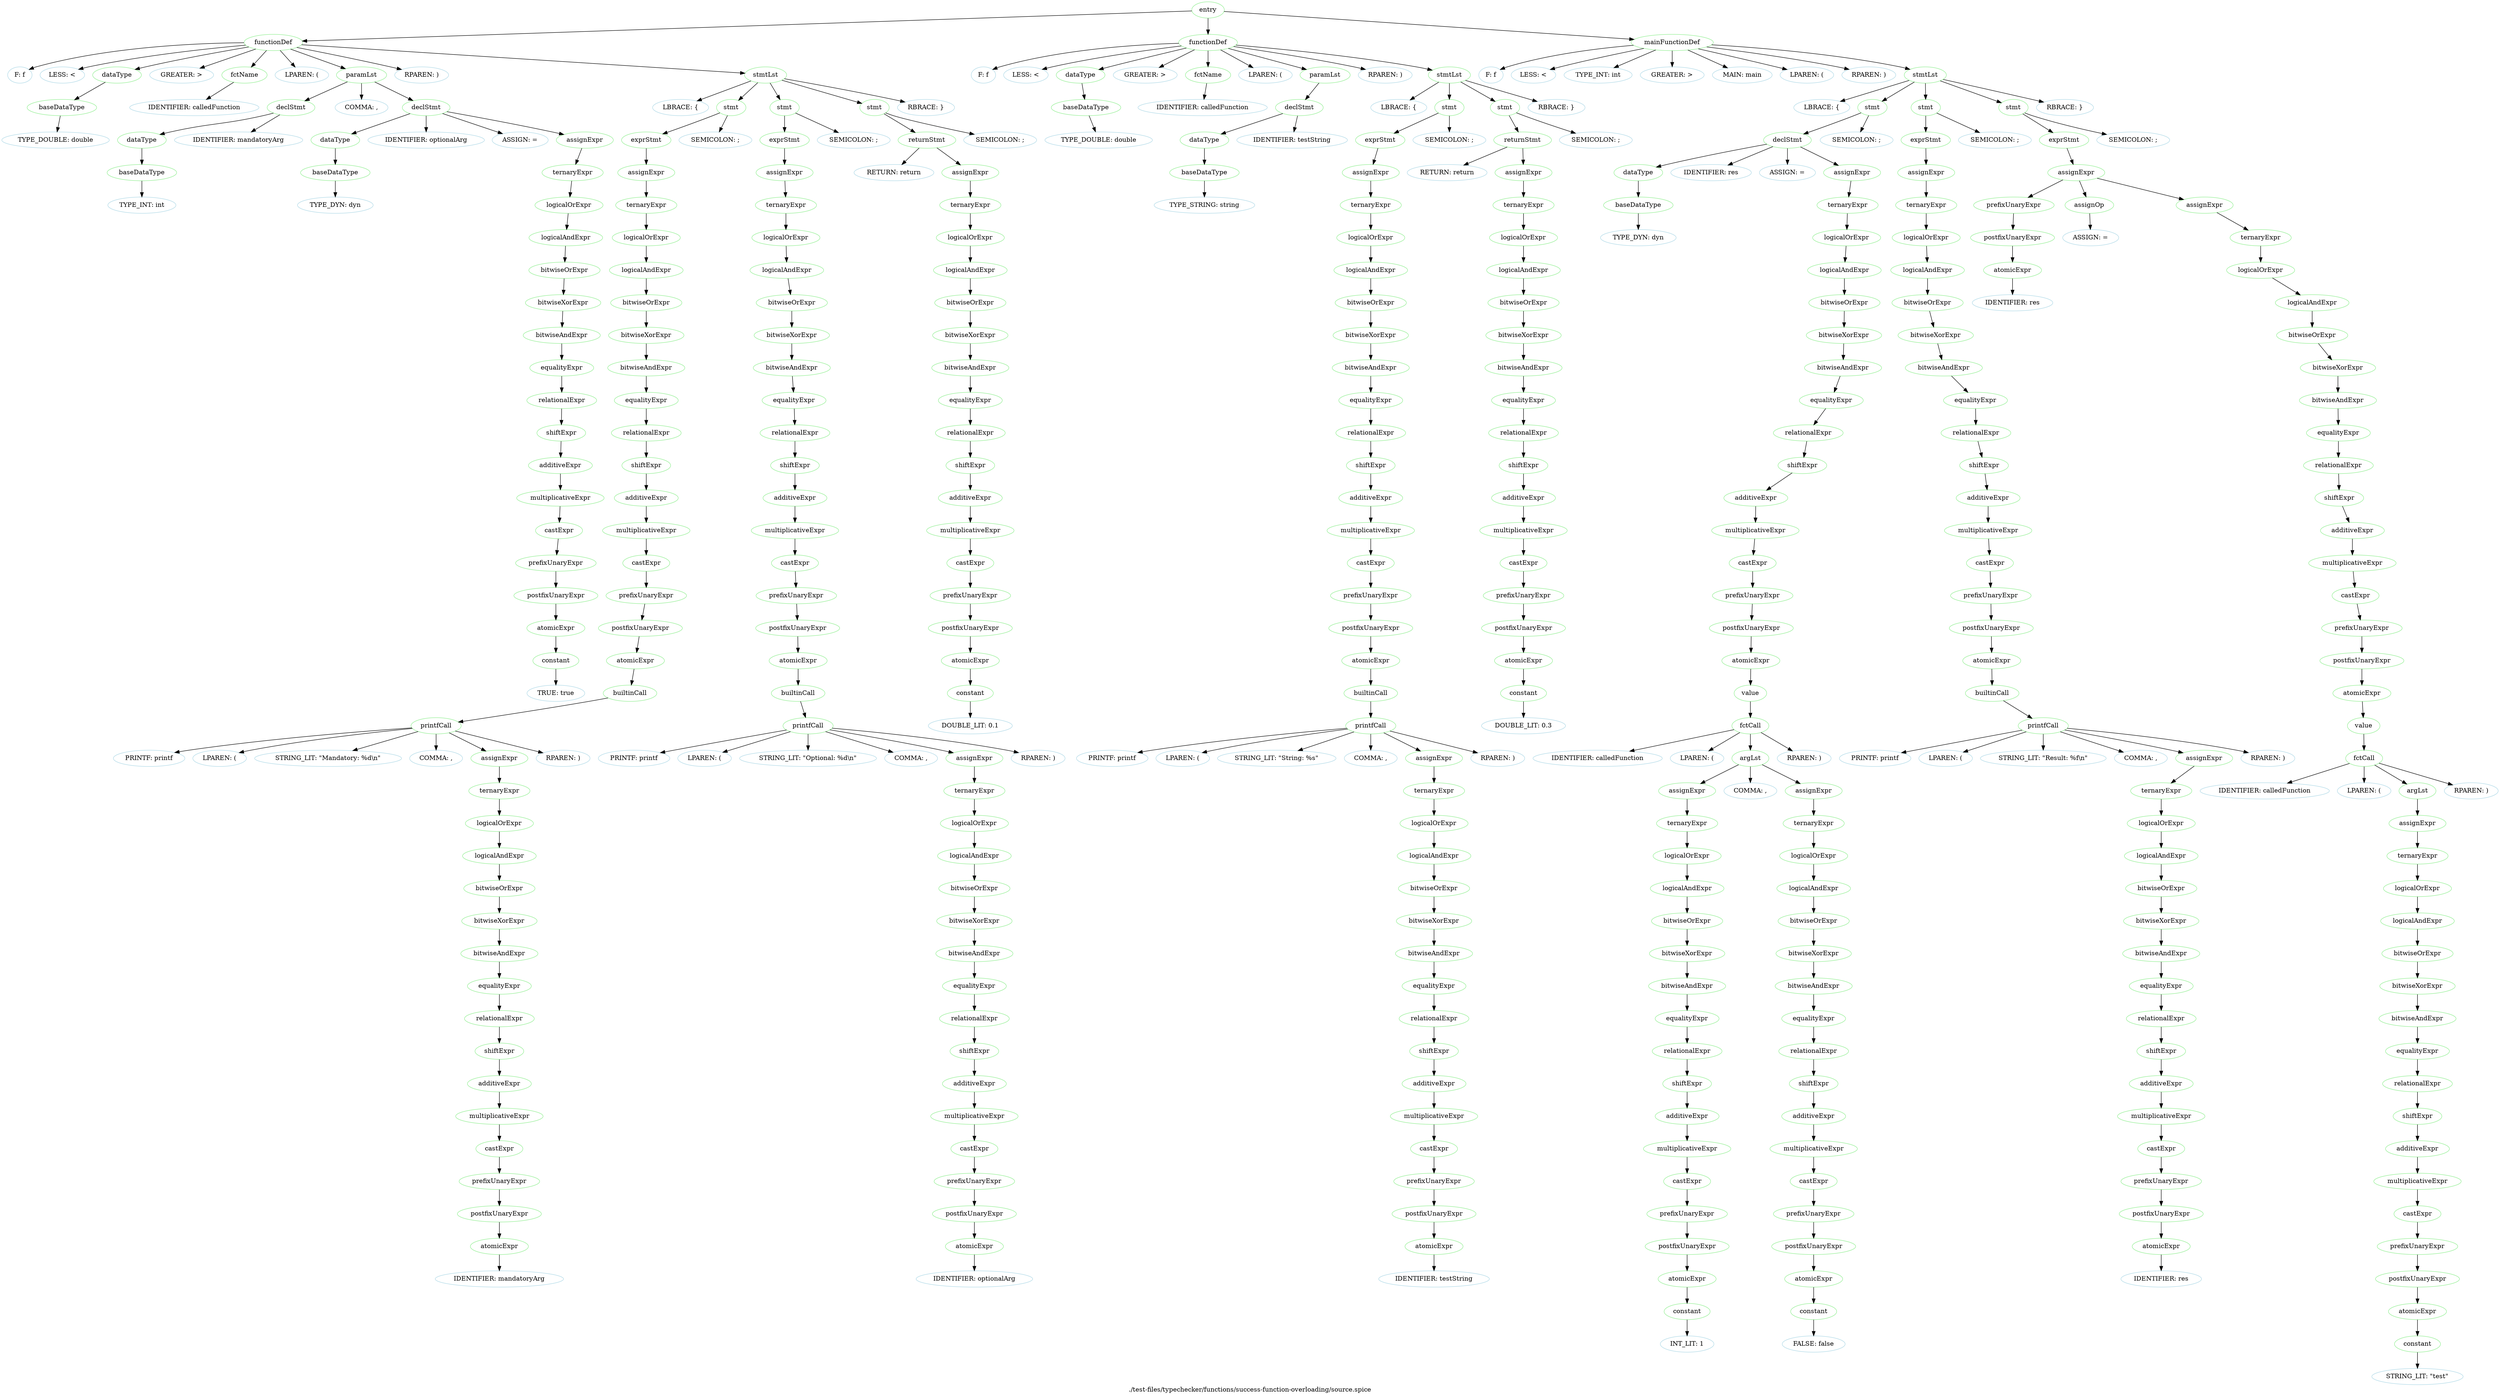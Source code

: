 digraph {
 rankdir="TB";
 label="./test-files/typechecker/functions/success-function-overloading/source.spice";
 L1C0_entry [color="lightgreen",label="entry"];
 L1C0_functionDef [color="lightgreen",label="functionDef"];
 L1C0_entry -> L1C0_functionDef;
 L1C0 [color="lightblue",label="F: f"];
 L1C0_functionDef -> L1C0
 L1C1 [color="lightblue",label="LESS: <"];
 L1C0_functionDef -> L1C1
 L1C2_dataType [color="lightgreen",label="dataType"];
 L1C0_functionDef -> L1C2_dataType;
 L1C2_baseDataType [color="lightgreen",label="baseDataType"];
 L1C2_dataType -> L1C2_baseDataType;
 L1C2 [color="lightblue",label="TYPE_DOUBLE: double"];
 L1C2_baseDataType -> L1C2
 L1C8 [color="lightblue",label="GREATER: >"];
 L1C0_functionDef -> L1C8
 L1C10_fctName [color="lightgreen",label="fctName"];
 L1C0_functionDef -> L1C10_fctName;
 L1C10 [color="lightblue",label="IDENTIFIER: calledFunction"];
 L1C10_fctName -> L1C10
 L1C24 [color="lightblue",label="LPAREN: ("];
 L1C0_functionDef -> L1C24
 L1C25_paramLst [color="lightgreen",label="paramLst"];
 L1C0_functionDef -> L1C25_paramLst;
 L1C25_declStmt [color="lightgreen",label="declStmt"];
 L1C25_paramLst -> L1C25_declStmt;
 L1C25_dataType [color="lightgreen",label="dataType"];
 L1C25_declStmt -> L1C25_dataType;
 L1C25_baseDataType [color="lightgreen",label="baseDataType"];
 L1C25_dataType -> L1C25_baseDataType;
 L1C25 [color="lightblue",label="TYPE_INT: int"];
 L1C25_baseDataType -> L1C25
 L1C29 [color="lightblue",label="IDENTIFIER: mandatoryArg"];
 L1C25_declStmt -> L1C29
 L1C41 [color="lightblue",label="COMMA: ,"];
 L1C25_paramLst -> L1C41
 L1C43_declStmt [color="lightgreen",label="declStmt"];
 L1C25_paramLst -> L1C43_declStmt;
 L1C43_dataType [color="lightgreen",label="dataType"];
 L1C43_declStmt -> L1C43_dataType;
 L1C43_baseDataType [color="lightgreen",label="baseDataType"];
 L1C43_dataType -> L1C43_baseDataType;
 L1C43 [color="lightblue",label="TYPE_DYN: dyn"];
 L1C43_baseDataType -> L1C43
 L1C47 [color="lightblue",label="IDENTIFIER: optionalArg"];
 L1C43_declStmt -> L1C47
 L1C59 [color="lightblue",label="ASSIGN: ="];
 L1C43_declStmt -> L1C59
 L1C61_assignExpr [color="lightgreen",label="assignExpr"];
 L1C43_declStmt -> L1C61_assignExpr;
 L1C61_ternaryExpr [color="lightgreen",label="ternaryExpr"];
 L1C61_assignExpr -> L1C61_ternaryExpr;
 L1C61_logicalOrExpr [color="lightgreen",label="logicalOrExpr"];
 L1C61_ternaryExpr -> L1C61_logicalOrExpr;
 L1C61_logicalAndExpr [color="lightgreen",label="logicalAndExpr"];
 L1C61_logicalOrExpr -> L1C61_logicalAndExpr;
 L1C61_bitwiseOrExpr [color="lightgreen",label="bitwiseOrExpr"];
 L1C61_logicalAndExpr -> L1C61_bitwiseOrExpr;
 L1C61_bitwiseXorExpr [color="lightgreen",label="bitwiseXorExpr"];
 L1C61_bitwiseOrExpr -> L1C61_bitwiseXorExpr;
 L1C61_bitwiseAndExpr [color="lightgreen",label="bitwiseAndExpr"];
 L1C61_bitwiseXorExpr -> L1C61_bitwiseAndExpr;
 L1C61_equalityExpr [color="lightgreen",label="equalityExpr"];
 L1C61_bitwiseAndExpr -> L1C61_equalityExpr;
 L1C61_relationalExpr [color="lightgreen",label="relationalExpr"];
 L1C61_equalityExpr -> L1C61_relationalExpr;
 L1C61_shiftExpr [color="lightgreen",label="shiftExpr"];
 L1C61_relationalExpr -> L1C61_shiftExpr;
 L1C61_additiveExpr [color="lightgreen",label="additiveExpr"];
 L1C61_shiftExpr -> L1C61_additiveExpr;
 L1C61_multiplicativeExpr [color="lightgreen",label="multiplicativeExpr"];
 L1C61_additiveExpr -> L1C61_multiplicativeExpr;
 L1C61_castExpr [color="lightgreen",label="castExpr"];
 L1C61_multiplicativeExpr -> L1C61_castExpr;
 L1C61_prefixUnaryExpr [color="lightgreen",label="prefixUnaryExpr"];
 L1C61_castExpr -> L1C61_prefixUnaryExpr;
 L1C61_postfixUnaryExpr [color="lightgreen",label="postfixUnaryExpr"];
 L1C61_prefixUnaryExpr -> L1C61_postfixUnaryExpr;
 L1C61_atomicExpr [color="lightgreen",label="atomicExpr"];
 L1C61_postfixUnaryExpr -> L1C61_atomicExpr;
 L1C61_constant [color="lightgreen",label="constant"];
 L1C61_atomicExpr -> L1C61_constant;
 L1C61 [color="lightblue",label="TRUE: true"];
 L1C61_constant -> L1C61
 L1C65 [color="lightblue",label="RPAREN: )"];
 L1C0_functionDef -> L1C65
 L1C67_stmtLst [color="lightgreen",label="stmtLst"];
 L1C0_functionDef -> L1C67_stmtLst;
 L1C67 [color="lightblue",label="LBRACE: {"];
 L1C67_stmtLst -> L1C67
 L2C4_stmt [color="lightgreen",label="stmt"];
 L1C67_stmtLst -> L2C4_stmt;
 L2C4_exprStmt [color="lightgreen",label="exprStmt"];
 L2C4_stmt -> L2C4_exprStmt;
 L2C4_assignExpr [color="lightgreen",label="assignExpr"];
 L2C4_exprStmt -> L2C4_assignExpr;
 L2C4_ternaryExpr [color="lightgreen",label="ternaryExpr"];
 L2C4_assignExpr -> L2C4_ternaryExpr;
 L2C4_logicalOrExpr [color="lightgreen",label="logicalOrExpr"];
 L2C4_ternaryExpr -> L2C4_logicalOrExpr;
 L2C4_logicalAndExpr [color="lightgreen",label="logicalAndExpr"];
 L2C4_logicalOrExpr -> L2C4_logicalAndExpr;
 L2C4_bitwiseOrExpr [color="lightgreen",label="bitwiseOrExpr"];
 L2C4_logicalAndExpr -> L2C4_bitwiseOrExpr;
 L2C4_bitwiseXorExpr [color="lightgreen",label="bitwiseXorExpr"];
 L2C4_bitwiseOrExpr -> L2C4_bitwiseXorExpr;
 L2C4_bitwiseAndExpr [color="lightgreen",label="bitwiseAndExpr"];
 L2C4_bitwiseXorExpr -> L2C4_bitwiseAndExpr;
 L2C4_equalityExpr [color="lightgreen",label="equalityExpr"];
 L2C4_bitwiseAndExpr -> L2C4_equalityExpr;
 L2C4_relationalExpr [color="lightgreen",label="relationalExpr"];
 L2C4_equalityExpr -> L2C4_relationalExpr;
 L2C4_shiftExpr [color="lightgreen",label="shiftExpr"];
 L2C4_relationalExpr -> L2C4_shiftExpr;
 L2C4_additiveExpr [color="lightgreen",label="additiveExpr"];
 L2C4_shiftExpr -> L2C4_additiveExpr;
 L2C4_multiplicativeExpr [color="lightgreen",label="multiplicativeExpr"];
 L2C4_additiveExpr -> L2C4_multiplicativeExpr;
 L2C4_castExpr [color="lightgreen",label="castExpr"];
 L2C4_multiplicativeExpr -> L2C4_castExpr;
 L2C4_prefixUnaryExpr [color="lightgreen",label="prefixUnaryExpr"];
 L2C4_castExpr -> L2C4_prefixUnaryExpr;
 L2C4_postfixUnaryExpr [color="lightgreen",label="postfixUnaryExpr"];
 L2C4_prefixUnaryExpr -> L2C4_postfixUnaryExpr;
 L2C4_atomicExpr [color="lightgreen",label="atomicExpr"];
 L2C4_postfixUnaryExpr -> L2C4_atomicExpr;
 L2C4_builtinCall [color="lightgreen",label="builtinCall"];
 L2C4_atomicExpr -> L2C4_builtinCall;
 L2C4_printfCall [color="lightgreen",label="printfCall"];
 L2C4_builtinCall -> L2C4_printfCall;
 L2C4 [color="lightblue",label="PRINTF: printf"];
 L2C4_printfCall -> L2C4
 L2C10 [color="lightblue",label="LPAREN: ("];
 L2C4_printfCall -> L2C10
 L2C11 [color="lightblue",label="STRING_LIT: \"Mandatory: %d\\n\""];
 L2C4_printfCall -> L2C11
 L2C28 [color="lightblue",label="COMMA: ,"];
 L2C4_printfCall -> L2C28
 L2C30_assignExpr [color="lightgreen",label="assignExpr"];
 L2C4_printfCall -> L2C30_assignExpr;
 L2C30_ternaryExpr [color="lightgreen",label="ternaryExpr"];
 L2C30_assignExpr -> L2C30_ternaryExpr;
 L2C30_logicalOrExpr [color="lightgreen",label="logicalOrExpr"];
 L2C30_ternaryExpr -> L2C30_logicalOrExpr;
 L2C30_logicalAndExpr [color="lightgreen",label="logicalAndExpr"];
 L2C30_logicalOrExpr -> L2C30_logicalAndExpr;
 L2C30_bitwiseOrExpr [color="lightgreen",label="bitwiseOrExpr"];
 L2C30_logicalAndExpr -> L2C30_bitwiseOrExpr;
 L2C30_bitwiseXorExpr [color="lightgreen",label="bitwiseXorExpr"];
 L2C30_bitwiseOrExpr -> L2C30_bitwiseXorExpr;
 L2C30_bitwiseAndExpr [color="lightgreen",label="bitwiseAndExpr"];
 L2C30_bitwiseXorExpr -> L2C30_bitwiseAndExpr;
 L2C30_equalityExpr [color="lightgreen",label="equalityExpr"];
 L2C30_bitwiseAndExpr -> L2C30_equalityExpr;
 L2C30_relationalExpr [color="lightgreen",label="relationalExpr"];
 L2C30_equalityExpr -> L2C30_relationalExpr;
 L2C30_shiftExpr [color="lightgreen",label="shiftExpr"];
 L2C30_relationalExpr -> L2C30_shiftExpr;
 L2C30_additiveExpr [color="lightgreen",label="additiveExpr"];
 L2C30_shiftExpr -> L2C30_additiveExpr;
 L2C30_multiplicativeExpr [color="lightgreen",label="multiplicativeExpr"];
 L2C30_additiveExpr -> L2C30_multiplicativeExpr;
 L2C30_castExpr [color="lightgreen",label="castExpr"];
 L2C30_multiplicativeExpr -> L2C30_castExpr;
 L2C30_prefixUnaryExpr [color="lightgreen",label="prefixUnaryExpr"];
 L2C30_castExpr -> L2C30_prefixUnaryExpr;
 L2C30_postfixUnaryExpr [color="lightgreen",label="postfixUnaryExpr"];
 L2C30_prefixUnaryExpr -> L2C30_postfixUnaryExpr;
 L2C30_atomicExpr [color="lightgreen",label="atomicExpr"];
 L2C30_postfixUnaryExpr -> L2C30_atomicExpr;
 L2C30 [color="lightblue",label="IDENTIFIER: mandatoryArg"];
 L2C30_atomicExpr -> L2C30
 L2C42 [color="lightblue",label="RPAREN: )"];
 L2C4_printfCall -> L2C42
 L2C43 [color="lightblue",label="SEMICOLON: ;"];
 L2C4_stmt -> L2C43
 L3C4_stmt [color="lightgreen",label="stmt"];
 L1C67_stmtLst -> L3C4_stmt;
 L3C4_exprStmt [color="lightgreen",label="exprStmt"];
 L3C4_stmt -> L3C4_exprStmt;
 L3C4_assignExpr [color="lightgreen",label="assignExpr"];
 L3C4_exprStmt -> L3C4_assignExpr;
 L3C4_ternaryExpr [color="lightgreen",label="ternaryExpr"];
 L3C4_assignExpr -> L3C4_ternaryExpr;
 L3C4_logicalOrExpr [color="lightgreen",label="logicalOrExpr"];
 L3C4_ternaryExpr -> L3C4_logicalOrExpr;
 L3C4_logicalAndExpr [color="lightgreen",label="logicalAndExpr"];
 L3C4_logicalOrExpr -> L3C4_logicalAndExpr;
 L3C4_bitwiseOrExpr [color="lightgreen",label="bitwiseOrExpr"];
 L3C4_logicalAndExpr -> L3C4_bitwiseOrExpr;
 L3C4_bitwiseXorExpr [color="lightgreen",label="bitwiseXorExpr"];
 L3C4_bitwiseOrExpr -> L3C4_bitwiseXorExpr;
 L3C4_bitwiseAndExpr [color="lightgreen",label="bitwiseAndExpr"];
 L3C4_bitwiseXorExpr -> L3C4_bitwiseAndExpr;
 L3C4_equalityExpr [color="lightgreen",label="equalityExpr"];
 L3C4_bitwiseAndExpr -> L3C4_equalityExpr;
 L3C4_relationalExpr [color="lightgreen",label="relationalExpr"];
 L3C4_equalityExpr -> L3C4_relationalExpr;
 L3C4_shiftExpr [color="lightgreen",label="shiftExpr"];
 L3C4_relationalExpr -> L3C4_shiftExpr;
 L3C4_additiveExpr [color="lightgreen",label="additiveExpr"];
 L3C4_shiftExpr -> L3C4_additiveExpr;
 L3C4_multiplicativeExpr [color="lightgreen",label="multiplicativeExpr"];
 L3C4_additiveExpr -> L3C4_multiplicativeExpr;
 L3C4_castExpr [color="lightgreen",label="castExpr"];
 L3C4_multiplicativeExpr -> L3C4_castExpr;
 L3C4_prefixUnaryExpr [color="lightgreen",label="prefixUnaryExpr"];
 L3C4_castExpr -> L3C4_prefixUnaryExpr;
 L3C4_postfixUnaryExpr [color="lightgreen",label="postfixUnaryExpr"];
 L3C4_prefixUnaryExpr -> L3C4_postfixUnaryExpr;
 L3C4_atomicExpr [color="lightgreen",label="atomicExpr"];
 L3C4_postfixUnaryExpr -> L3C4_atomicExpr;
 L3C4_builtinCall [color="lightgreen",label="builtinCall"];
 L3C4_atomicExpr -> L3C4_builtinCall;
 L3C4_printfCall [color="lightgreen",label="printfCall"];
 L3C4_builtinCall -> L3C4_printfCall;
 L3C4 [color="lightblue",label="PRINTF: printf"];
 L3C4_printfCall -> L3C4
 L3C10 [color="lightblue",label="LPAREN: ("];
 L3C4_printfCall -> L3C10
 L3C11 [color="lightblue",label="STRING_LIT: \"Optional: %d\\n\""];
 L3C4_printfCall -> L3C11
 L3C27 [color="lightblue",label="COMMA: ,"];
 L3C4_printfCall -> L3C27
 L3C29_assignExpr [color="lightgreen",label="assignExpr"];
 L3C4_printfCall -> L3C29_assignExpr;
 L3C29_ternaryExpr [color="lightgreen",label="ternaryExpr"];
 L3C29_assignExpr -> L3C29_ternaryExpr;
 L3C29_logicalOrExpr [color="lightgreen",label="logicalOrExpr"];
 L3C29_ternaryExpr -> L3C29_logicalOrExpr;
 L3C29_logicalAndExpr [color="lightgreen",label="logicalAndExpr"];
 L3C29_logicalOrExpr -> L3C29_logicalAndExpr;
 L3C29_bitwiseOrExpr [color="lightgreen",label="bitwiseOrExpr"];
 L3C29_logicalAndExpr -> L3C29_bitwiseOrExpr;
 L3C29_bitwiseXorExpr [color="lightgreen",label="bitwiseXorExpr"];
 L3C29_bitwiseOrExpr -> L3C29_bitwiseXorExpr;
 L3C29_bitwiseAndExpr [color="lightgreen",label="bitwiseAndExpr"];
 L3C29_bitwiseXorExpr -> L3C29_bitwiseAndExpr;
 L3C29_equalityExpr [color="lightgreen",label="equalityExpr"];
 L3C29_bitwiseAndExpr -> L3C29_equalityExpr;
 L3C29_relationalExpr [color="lightgreen",label="relationalExpr"];
 L3C29_equalityExpr -> L3C29_relationalExpr;
 L3C29_shiftExpr [color="lightgreen",label="shiftExpr"];
 L3C29_relationalExpr -> L3C29_shiftExpr;
 L3C29_additiveExpr [color="lightgreen",label="additiveExpr"];
 L3C29_shiftExpr -> L3C29_additiveExpr;
 L3C29_multiplicativeExpr [color="lightgreen",label="multiplicativeExpr"];
 L3C29_additiveExpr -> L3C29_multiplicativeExpr;
 L3C29_castExpr [color="lightgreen",label="castExpr"];
 L3C29_multiplicativeExpr -> L3C29_castExpr;
 L3C29_prefixUnaryExpr [color="lightgreen",label="prefixUnaryExpr"];
 L3C29_castExpr -> L3C29_prefixUnaryExpr;
 L3C29_postfixUnaryExpr [color="lightgreen",label="postfixUnaryExpr"];
 L3C29_prefixUnaryExpr -> L3C29_postfixUnaryExpr;
 L3C29_atomicExpr [color="lightgreen",label="atomicExpr"];
 L3C29_postfixUnaryExpr -> L3C29_atomicExpr;
 L3C29 [color="lightblue",label="IDENTIFIER: optionalArg"];
 L3C29_atomicExpr -> L3C29
 L3C40 [color="lightblue",label="RPAREN: )"];
 L3C4_printfCall -> L3C40
 L3C41 [color="lightblue",label="SEMICOLON: ;"];
 L3C4_stmt -> L3C41
 L4C4_stmt [color="lightgreen",label="stmt"];
 L1C67_stmtLst -> L4C4_stmt;
 L4C4_returnStmt [color="lightgreen",label="returnStmt"];
 L4C4_stmt -> L4C4_returnStmt;
 L4C4 [color="lightblue",label="RETURN: return"];
 L4C4_returnStmt -> L4C4
 L4C11_assignExpr [color="lightgreen",label="assignExpr"];
 L4C4_returnStmt -> L4C11_assignExpr;
 L4C11_ternaryExpr [color="lightgreen",label="ternaryExpr"];
 L4C11_assignExpr -> L4C11_ternaryExpr;
 L4C11_logicalOrExpr [color="lightgreen",label="logicalOrExpr"];
 L4C11_ternaryExpr -> L4C11_logicalOrExpr;
 L4C11_logicalAndExpr [color="lightgreen",label="logicalAndExpr"];
 L4C11_logicalOrExpr -> L4C11_logicalAndExpr;
 L4C11_bitwiseOrExpr [color="lightgreen",label="bitwiseOrExpr"];
 L4C11_logicalAndExpr -> L4C11_bitwiseOrExpr;
 L4C11_bitwiseXorExpr [color="lightgreen",label="bitwiseXorExpr"];
 L4C11_bitwiseOrExpr -> L4C11_bitwiseXorExpr;
 L4C11_bitwiseAndExpr [color="lightgreen",label="bitwiseAndExpr"];
 L4C11_bitwiseXorExpr -> L4C11_bitwiseAndExpr;
 L4C11_equalityExpr [color="lightgreen",label="equalityExpr"];
 L4C11_bitwiseAndExpr -> L4C11_equalityExpr;
 L4C11_relationalExpr [color="lightgreen",label="relationalExpr"];
 L4C11_equalityExpr -> L4C11_relationalExpr;
 L4C11_shiftExpr [color="lightgreen",label="shiftExpr"];
 L4C11_relationalExpr -> L4C11_shiftExpr;
 L4C11_additiveExpr [color="lightgreen",label="additiveExpr"];
 L4C11_shiftExpr -> L4C11_additiveExpr;
 L4C11_multiplicativeExpr [color="lightgreen",label="multiplicativeExpr"];
 L4C11_additiveExpr -> L4C11_multiplicativeExpr;
 L4C11_castExpr [color="lightgreen",label="castExpr"];
 L4C11_multiplicativeExpr -> L4C11_castExpr;
 L4C11_prefixUnaryExpr [color="lightgreen",label="prefixUnaryExpr"];
 L4C11_castExpr -> L4C11_prefixUnaryExpr;
 L4C11_postfixUnaryExpr [color="lightgreen",label="postfixUnaryExpr"];
 L4C11_prefixUnaryExpr -> L4C11_postfixUnaryExpr;
 L4C11_atomicExpr [color="lightgreen",label="atomicExpr"];
 L4C11_postfixUnaryExpr -> L4C11_atomicExpr;
 L4C11_constant [color="lightgreen",label="constant"];
 L4C11_atomicExpr -> L4C11_constant;
 L4C11 [color="lightblue",label="DOUBLE_LIT: 0.1"];
 L4C11_constant -> L4C11
 L4C14 [color="lightblue",label="SEMICOLON: ;"];
 L4C4_stmt -> L4C14
 L5C0 [color="lightblue",label="RBRACE: }"];
 L1C67_stmtLst -> L5C0
 L7C0_functionDef [color="lightgreen",label="functionDef"];
 L1C0_entry -> L7C0_functionDef;
 L7C0 [color="lightblue",label="F: f"];
 L7C0_functionDef -> L7C0
 L7C1 [color="lightblue",label="LESS: <"];
 L7C0_functionDef -> L7C1
 L7C2_dataType [color="lightgreen",label="dataType"];
 L7C0_functionDef -> L7C2_dataType;
 L7C2_baseDataType [color="lightgreen",label="baseDataType"];
 L7C2_dataType -> L7C2_baseDataType;
 L7C2 [color="lightblue",label="TYPE_DOUBLE: double"];
 L7C2_baseDataType -> L7C2
 L7C8 [color="lightblue",label="GREATER: >"];
 L7C0_functionDef -> L7C8
 L7C10_fctName [color="lightgreen",label="fctName"];
 L7C0_functionDef -> L7C10_fctName;
 L7C10 [color="lightblue",label="IDENTIFIER: calledFunction"];
 L7C10_fctName -> L7C10
 L7C24 [color="lightblue",label="LPAREN: ("];
 L7C0_functionDef -> L7C24
 L7C25_paramLst [color="lightgreen",label="paramLst"];
 L7C0_functionDef -> L7C25_paramLst;
 L7C25_declStmt [color="lightgreen",label="declStmt"];
 L7C25_paramLst -> L7C25_declStmt;
 L7C25_dataType [color="lightgreen",label="dataType"];
 L7C25_declStmt -> L7C25_dataType;
 L7C25_baseDataType [color="lightgreen",label="baseDataType"];
 L7C25_dataType -> L7C25_baseDataType;
 L7C25 [color="lightblue",label="TYPE_STRING: string"];
 L7C25_baseDataType -> L7C25
 L7C32 [color="lightblue",label="IDENTIFIER: testString"];
 L7C25_declStmt -> L7C32
 L7C42 [color="lightblue",label="RPAREN: )"];
 L7C0_functionDef -> L7C42
 L7C44_stmtLst [color="lightgreen",label="stmtLst"];
 L7C0_functionDef -> L7C44_stmtLst;
 L7C44 [color="lightblue",label="LBRACE: {"];
 L7C44_stmtLst -> L7C44
 L8C4_stmt [color="lightgreen",label="stmt"];
 L7C44_stmtLst -> L8C4_stmt;
 L8C4_exprStmt [color="lightgreen",label="exprStmt"];
 L8C4_stmt -> L8C4_exprStmt;
 L8C4_assignExpr [color="lightgreen",label="assignExpr"];
 L8C4_exprStmt -> L8C4_assignExpr;
 L8C4_ternaryExpr [color="lightgreen",label="ternaryExpr"];
 L8C4_assignExpr -> L8C4_ternaryExpr;
 L8C4_logicalOrExpr [color="lightgreen",label="logicalOrExpr"];
 L8C4_ternaryExpr -> L8C4_logicalOrExpr;
 L8C4_logicalAndExpr [color="lightgreen",label="logicalAndExpr"];
 L8C4_logicalOrExpr -> L8C4_logicalAndExpr;
 L8C4_bitwiseOrExpr [color="lightgreen",label="bitwiseOrExpr"];
 L8C4_logicalAndExpr -> L8C4_bitwiseOrExpr;
 L8C4_bitwiseXorExpr [color="lightgreen",label="bitwiseXorExpr"];
 L8C4_bitwiseOrExpr -> L8C4_bitwiseXorExpr;
 L8C4_bitwiseAndExpr [color="lightgreen",label="bitwiseAndExpr"];
 L8C4_bitwiseXorExpr -> L8C4_bitwiseAndExpr;
 L8C4_equalityExpr [color="lightgreen",label="equalityExpr"];
 L8C4_bitwiseAndExpr -> L8C4_equalityExpr;
 L8C4_relationalExpr [color="lightgreen",label="relationalExpr"];
 L8C4_equalityExpr -> L8C4_relationalExpr;
 L8C4_shiftExpr [color="lightgreen",label="shiftExpr"];
 L8C4_relationalExpr -> L8C4_shiftExpr;
 L8C4_additiveExpr [color="lightgreen",label="additiveExpr"];
 L8C4_shiftExpr -> L8C4_additiveExpr;
 L8C4_multiplicativeExpr [color="lightgreen",label="multiplicativeExpr"];
 L8C4_additiveExpr -> L8C4_multiplicativeExpr;
 L8C4_castExpr [color="lightgreen",label="castExpr"];
 L8C4_multiplicativeExpr -> L8C4_castExpr;
 L8C4_prefixUnaryExpr [color="lightgreen",label="prefixUnaryExpr"];
 L8C4_castExpr -> L8C4_prefixUnaryExpr;
 L8C4_postfixUnaryExpr [color="lightgreen",label="postfixUnaryExpr"];
 L8C4_prefixUnaryExpr -> L8C4_postfixUnaryExpr;
 L8C4_atomicExpr [color="lightgreen",label="atomicExpr"];
 L8C4_postfixUnaryExpr -> L8C4_atomicExpr;
 L8C4_builtinCall [color="lightgreen",label="builtinCall"];
 L8C4_atomicExpr -> L8C4_builtinCall;
 L8C4_printfCall [color="lightgreen",label="printfCall"];
 L8C4_builtinCall -> L8C4_printfCall;
 L8C4 [color="lightblue",label="PRINTF: printf"];
 L8C4_printfCall -> L8C4
 L8C10 [color="lightblue",label="LPAREN: ("];
 L8C4_printfCall -> L8C10
 L8C11 [color="lightblue",label="STRING_LIT: \"String: %s\""];
 L8C4_printfCall -> L8C11
 L8C23 [color="lightblue",label="COMMA: ,"];
 L8C4_printfCall -> L8C23
 L8C25_assignExpr [color="lightgreen",label="assignExpr"];
 L8C4_printfCall -> L8C25_assignExpr;
 L8C25_ternaryExpr [color="lightgreen",label="ternaryExpr"];
 L8C25_assignExpr -> L8C25_ternaryExpr;
 L8C25_logicalOrExpr [color="lightgreen",label="logicalOrExpr"];
 L8C25_ternaryExpr -> L8C25_logicalOrExpr;
 L8C25_logicalAndExpr [color="lightgreen",label="logicalAndExpr"];
 L8C25_logicalOrExpr -> L8C25_logicalAndExpr;
 L8C25_bitwiseOrExpr [color="lightgreen",label="bitwiseOrExpr"];
 L8C25_logicalAndExpr -> L8C25_bitwiseOrExpr;
 L8C25_bitwiseXorExpr [color="lightgreen",label="bitwiseXorExpr"];
 L8C25_bitwiseOrExpr -> L8C25_bitwiseXorExpr;
 L8C25_bitwiseAndExpr [color="lightgreen",label="bitwiseAndExpr"];
 L8C25_bitwiseXorExpr -> L8C25_bitwiseAndExpr;
 L8C25_equalityExpr [color="lightgreen",label="equalityExpr"];
 L8C25_bitwiseAndExpr -> L8C25_equalityExpr;
 L8C25_relationalExpr [color="lightgreen",label="relationalExpr"];
 L8C25_equalityExpr -> L8C25_relationalExpr;
 L8C25_shiftExpr [color="lightgreen",label="shiftExpr"];
 L8C25_relationalExpr -> L8C25_shiftExpr;
 L8C25_additiveExpr [color="lightgreen",label="additiveExpr"];
 L8C25_shiftExpr -> L8C25_additiveExpr;
 L8C25_multiplicativeExpr [color="lightgreen",label="multiplicativeExpr"];
 L8C25_additiveExpr -> L8C25_multiplicativeExpr;
 L8C25_castExpr [color="lightgreen",label="castExpr"];
 L8C25_multiplicativeExpr -> L8C25_castExpr;
 L8C25_prefixUnaryExpr [color="lightgreen",label="prefixUnaryExpr"];
 L8C25_castExpr -> L8C25_prefixUnaryExpr;
 L8C25_postfixUnaryExpr [color="lightgreen",label="postfixUnaryExpr"];
 L8C25_prefixUnaryExpr -> L8C25_postfixUnaryExpr;
 L8C25_atomicExpr [color="lightgreen",label="atomicExpr"];
 L8C25_postfixUnaryExpr -> L8C25_atomicExpr;
 L8C25 [color="lightblue",label="IDENTIFIER: testString"];
 L8C25_atomicExpr -> L8C25
 L8C35 [color="lightblue",label="RPAREN: )"];
 L8C4_printfCall -> L8C35
 L8C36 [color="lightblue",label="SEMICOLON: ;"];
 L8C4_stmt -> L8C36
 L9C4_stmt [color="lightgreen",label="stmt"];
 L7C44_stmtLst -> L9C4_stmt;
 L9C4_returnStmt [color="lightgreen",label="returnStmt"];
 L9C4_stmt -> L9C4_returnStmt;
 L9C4 [color="lightblue",label="RETURN: return"];
 L9C4_returnStmt -> L9C4
 L9C11_assignExpr [color="lightgreen",label="assignExpr"];
 L9C4_returnStmt -> L9C11_assignExpr;
 L9C11_ternaryExpr [color="lightgreen",label="ternaryExpr"];
 L9C11_assignExpr -> L9C11_ternaryExpr;
 L9C11_logicalOrExpr [color="lightgreen",label="logicalOrExpr"];
 L9C11_ternaryExpr -> L9C11_logicalOrExpr;
 L9C11_logicalAndExpr [color="lightgreen",label="logicalAndExpr"];
 L9C11_logicalOrExpr -> L9C11_logicalAndExpr;
 L9C11_bitwiseOrExpr [color="lightgreen",label="bitwiseOrExpr"];
 L9C11_logicalAndExpr -> L9C11_bitwiseOrExpr;
 L9C11_bitwiseXorExpr [color="lightgreen",label="bitwiseXorExpr"];
 L9C11_bitwiseOrExpr -> L9C11_bitwiseXorExpr;
 L9C11_bitwiseAndExpr [color="lightgreen",label="bitwiseAndExpr"];
 L9C11_bitwiseXorExpr -> L9C11_bitwiseAndExpr;
 L9C11_equalityExpr [color="lightgreen",label="equalityExpr"];
 L9C11_bitwiseAndExpr -> L9C11_equalityExpr;
 L9C11_relationalExpr [color="lightgreen",label="relationalExpr"];
 L9C11_equalityExpr -> L9C11_relationalExpr;
 L9C11_shiftExpr [color="lightgreen",label="shiftExpr"];
 L9C11_relationalExpr -> L9C11_shiftExpr;
 L9C11_additiveExpr [color="lightgreen",label="additiveExpr"];
 L9C11_shiftExpr -> L9C11_additiveExpr;
 L9C11_multiplicativeExpr [color="lightgreen",label="multiplicativeExpr"];
 L9C11_additiveExpr -> L9C11_multiplicativeExpr;
 L9C11_castExpr [color="lightgreen",label="castExpr"];
 L9C11_multiplicativeExpr -> L9C11_castExpr;
 L9C11_prefixUnaryExpr [color="lightgreen",label="prefixUnaryExpr"];
 L9C11_castExpr -> L9C11_prefixUnaryExpr;
 L9C11_postfixUnaryExpr [color="lightgreen",label="postfixUnaryExpr"];
 L9C11_prefixUnaryExpr -> L9C11_postfixUnaryExpr;
 L9C11_atomicExpr [color="lightgreen",label="atomicExpr"];
 L9C11_postfixUnaryExpr -> L9C11_atomicExpr;
 L9C11_constant [color="lightgreen",label="constant"];
 L9C11_atomicExpr -> L9C11_constant;
 L9C11 [color="lightblue",label="DOUBLE_LIT: 0.3"];
 L9C11_constant -> L9C11
 L9C14 [color="lightblue",label="SEMICOLON: ;"];
 L9C4_stmt -> L9C14
 L10C0 [color="lightblue",label="RBRACE: }"];
 L7C44_stmtLst -> L10C0
 L12C0_mainFunctionDef [color="lightgreen",label="mainFunctionDef"];
 L1C0_entry -> L12C0_mainFunctionDef;
 L12C0 [color="lightblue",label="F: f"];
 L12C0_mainFunctionDef -> L12C0
 L12C1 [color="lightblue",label="LESS: <"];
 L12C0_mainFunctionDef -> L12C1
 L12C2 [color="lightblue",label="TYPE_INT: int"];
 L12C0_mainFunctionDef -> L12C2
 L12C5 [color="lightblue",label="GREATER: >"];
 L12C0_mainFunctionDef -> L12C5
 L12C7 [color="lightblue",label="MAIN: main"];
 L12C0_mainFunctionDef -> L12C7
 L12C11 [color="lightblue",label="LPAREN: ("];
 L12C0_mainFunctionDef -> L12C11
 L12C12 [color="lightblue",label="RPAREN: )"];
 L12C0_mainFunctionDef -> L12C12
 L12C14_stmtLst [color="lightgreen",label="stmtLst"];
 L12C0_mainFunctionDef -> L12C14_stmtLst;
 L12C14 [color="lightblue",label="LBRACE: {"];
 L12C14_stmtLst -> L12C14
 L13C4_stmt [color="lightgreen",label="stmt"];
 L12C14_stmtLst -> L13C4_stmt;
 L13C4_declStmt [color="lightgreen",label="declStmt"];
 L13C4_stmt -> L13C4_declStmt;
 L13C4_dataType [color="lightgreen",label="dataType"];
 L13C4_declStmt -> L13C4_dataType;
 L13C4_baseDataType [color="lightgreen",label="baseDataType"];
 L13C4_dataType -> L13C4_baseDataType;
 L13C4 [color="lightblue",label="TYPE_DYN: dyn"];
 L13C4_baseDataType -> L13C4
 L13C8 [color="lightblue",label="IDENTIFIER: res"];
 L13C4_declStmt -> L13C8
 L13C12 [color="lightblue",label="ASSIGN: ="];
 L13C4_declStmt -> L13C12
 L13C14_assignExpr [color="lightgreen",label="assignExpr"];
 L13C4_declStmt -> L13C14_assignExpr;
 L13C14_ternaryExpr [color="lightgreen",label="ternaryExpr"];
 L13C14_assignExpr -> L13C14_ternaryExpr;
 L13C14_logicalOrExpr [color="lightgreen",label="logicalOrExpr"];
 L13C14_ternaryExpr -> L13C14_logicalOrExpr;
 L13C14_logicalAndExpr [color="lightgreen",label="logicalAndExpr"];
 L13C14_logicalOrExpr -> L13C14_logicalAndExpr;
 L13C14_bitwiseOrExpr [color="lightgreen",label="bitwiseOrExpr"];
 L13C14_logicalAndExpr -> L13C14_bitwiseOrExpr;
 L13C14_bitwiseXorExpr [color="lightgreen",label="bitwiseXorExpr"];
 L13C14_bitwiseOrExpr -> L13C14_bitwiseXorExpr;
 L13C14_bitwiseAndExpr [color="lightgreen",label="bitwiseAndExpr"];
 L13C14_bitwiseXorExpr -> L13C14_bitwiseAndExpr;
 L13C14_equalityExpr [color="lightgreen",label="equalityExpr"];
 L13C14_bitwiseAndExpr -> L13C14_equalityExpr;
 L13C14_relationalExpr [color="lightgreen",label="relationalExpr"];
 L13C14_equalityExpr -> L13C14_relationalExpr;
 L13C14_shiftExpr [color="lightgreen",label="shiftExpr"];
 L13C14_relationalExpr -> L13C14_shiftExpr;
 L13C14_additiveExpr [color="lightgreen",label="additiveExpr"];
 L13C14_shiftExpr -> L13C14_additiveExpr;
 L13C14_multiplicativeExpr [color="lightgreen",label="multiplicativeExpr"];
 L13C14_additiveExpr -> L13C14_multiplicativeExpr;
 L13C14_castExpr [color="lightgreen",label="castExpr"];
 L13C14_multiplicativeExpr -> L13C14_castExpr;
 L13C14_prefixUnaryExpr [color="lightgreen",label="prefixUnaryExpr"];
 L13C14_castExpr -> L13C14_prefixUnaryExpr;
 L13C14_postfixUnaryExpr [color="lightgreen",label="postfixUnaryExpr"];
 L13C14_prefixUnaryExpr -> L13C14_postfixUnaryExpr;
 L13C14_atomicExpr [color="lightgreen",label="atomicExpr"];
 L13C14_postfixUnaryExpr -> L13C14_atomicExpr;
 L13C14_value [color="lightgreen",label="value"];
 L13C14_atomicExpr -> L13C14_value;
 L13C14_fctCall [color="lightgreen",label="fctCall"];
 L13C14_value -> L13C14_fctCall;
 L13C14 [color="lightblue",label="IDENTIFIER: calledFunction"];
 L13C14_fctCall -> L13C14
 L13C28 [color="lightblue",label="LPAREN: ("];
 L13C14_fctCall -> L13C28
 L13C29_argLst [color="lightgreen",label="argLst"];
 L13C14_fctCall -> L13C29_argLst;
 L13C29_assignExpr [color="lightgreen",label="assignExpr"];
 L13C29_argLst -> L13C29_assignExpr;
 L13C29_ternaryExpr [color="lightgreen",label="ternaryExpr"];
 L13C29_assignExpr -> L13C29_ternaryExpr;
 L13C29_logicalOrExpr [color="lightgreen",label="logicalOrExpr"];
 L13C29_ternaryExpr -> L13C29_logicalOrExpr;
 L13C29_logicalAndExpr [color="lightgreen",label="logicalAndExpr"];
 L13C29_logicalOrExpr -> L13C29_logicalAndExpr;
 L13C29_bitwiseOrExpr [color="lightgreen",label="bitwiseOrExpr"];
 L13C29_logicalAndExpr -> L13C29_bitwiseOrExpr;
 L13C29_bitwiseXorExpr [color="lightgreen",label="bitwiseXorExpr"];
 L13C29_bitwiseOrExpr -> L13C29_bitwiseXorExpr;
 L13C29_bitwiseAndExpr [color="lightgreen",label="bitwiseAndExpr"];
 L13C29_bitwiseXorExpr -> L13C29_bitwiseAndExpr;
 L13C29_equalityExpr [color="lightgreen",label="equalityExpr"];
 L13C29_bitwiseAndExpr -> L13C29_equalityExpr;
 L13C29_relationalExpr [color="lightgreen",label="relationalExpr"];
 L13C29_equalityExpr -> L13C29_relationalExpr;
 L13C29_shiftExpr [color="lightgreen",label="shiftExpr"];
 L13C29_relationalExpr -> L13C29_shiftExpr;
 L13C29_additiveExpr [color="lightgreen",label="additiveExpr"];
 L13C29_shiftExpr -> L13C29_additiveExpr;
 L13C29_multiplicativeExpr [color="lightgreen",label="multiplicativeExpr"];
 L13C29_additiveExpr -> L13C29_multiplicativeExpr;
 L13C29_castExpr [color="lightgreen",label="castExpr"];
 L13C29_multiplicativeExpr -> L13C29_castExpr;
 L13C29_prefixUnaryExpr [color="lightgreen",label="prefixUnaryExpr"];
 L13C29_castExpr -> L13C29_prefixUnaryExpr;
 L13C29_postfixUnaryExpr [color="lightgreen",label="postfixUnaryExpr"];
 L13C29_prefixUnaryExpr -> L13C29_postfixUnaryExpr;
 L13C29_atomicExpr [color="lightgreen",label="atomicExpr"];
 L13C29_postfixUnaryExpr -> L13C29_atomicExpr;
 L13C29_constant [color="lightgreen",label="constant"];
 L13C29_atomicExpr -> L13C29_constant;
 L13C29 [color="lightblue",label="INT_LIT: 1"];
 L13C29_constant -> L13C29
 L13C30 [color="lightblue",label="COMMA: ,"];
 L13C29_argLst -> L13C30
 L13C32_assignExpr [color="lightgreen",label="assignExpr"];
 L13C29_argLst -> L13C32_assignExpr;
 L13C32_ternaryExpr [color="lightgreen",label="ternaryExpr"];
 L13C32_assignExpr -> L13C32_ternaryExpr;
 L13C32_logicalOrExpr [color="lightgreen",label="logicalOrExpr"];
 L13C32_ternaryExpr -> L13C32_logicalOrExpr;
 L13C32_logicalAndExpr [color="lightgreen",label="logicalAndExpr"];
 L13C32_logicalOrExpr -> L13C32_logicalAndExpr;
 L13C32_bitwiseOrExpr [color="lightgreen",label="bitwiseOrExpr"];
 L13C32_logicalAndExpr -> L13C32_bitwiseOrExpr;
 L13C32_bitwiseXorExpr [color="lightgreen",label="bitwiseXorExpr"];
 L13C32_bitwiseOrExpr -> L13C32_bitwiseXorExpr;
 L13C32_bitwiseAndExpr [color="lightgreen",label="bitwiseAndExpr"];
 L13C32_bitwiseXorExpr -> L13C32_bitwiseAndExpr;
 L13C32_equalityExpr [color="lightgreen",label="equalityExpr"];
 L13C32_bitwiseAndExpr -> L13C32_equalityExpr;
 L13C32_relationalExpr [color="lightgreen",label="relationalExpr"];
 L13C32_equalityExpr -> L13C32_relationalExpr;
 L13C32_shiftExpr [color="lightgreen",label="shiftExpr"];
 L13C32_relationalExpr -> L13C32_shiftExpr;
 L13C32_additiveExpr [color="lightgreen",label="additiveExpr"];
 L13C32_shiftExpr -> L13C32_additiveExpr;
 L13C32_multiplicativeExpr [color="lightgreen",label="multiplicativeExpr"];
 L13C32_additiveExpr -> L13C32_multiplicativeExpr;
 L13C32_castExpr [color="lightgreen",label="castExpr"];
 L13C32_multiplicativeExpr -> L13C32_castExpr;
 L13C32_prefixUnaryExpr [color="lightgreen",label="prefixUnaryExpr"];
 L13C32_castExpr -> L13C32_prefixUnaryExpr;
 L13C32_postfixUnaryExpr [color="lightgreen",label="postfixUnaryExpr"];
 L13C32_prefixUnaryExpr -> L13C32_postfixUnaryExpr;
 L13C32_atomicExpr [color="lightgreen",label="atomicExpr"];
 L13C32_postfixUnaryExpr -> L13C32_atomicExpr;
 L13C32_constant [color="lightgreen",label="constant"];
 L13C32_atomicExpr -> L13C32_constant;
 L13C32 [color="lightblue",label="FALSE: false"];
 L13C32_constant -> L13C32
 L13C37 [color="lightblue",label="RPAREN: )"];
 L13C14_fctCall -> L13C37
 L13C38 [color="lightblue",label="SEMICOLON: ;"];
 L13C4_stmt -> L13C38
 L14C4_stmt [color="lightgreen",label="stmt"];
 L12C14_stmtLst -> L14C4_stmt;
 L14C4_exprStmt [color="lightgreen",label="exprStmt"];
 L14C4_stmt -> L14C4_exprStmt;
 L14C4_assignExpr [color="lightgreen",label="assignExpr"];
 L14C4_exprStmt -> L14C4_assignExpr;
 L14C4_ternaryExpr [color="lightgreen",label="ternaryExpr"];
 L14C4_assignExpr -> L14C4_ternaryExpr;
 L14C4_logicalOrExpr [color="lightgreen",label="logicalOrExpr"];
 L14C4_ternaryExpr -> L14C4_logicalOrExpr;
 L14C4_logicalAndExpr [color="lightgreen",label="logicalAndExpr"];
 L14C4_logicalOrExpr -> L14C4_logicalAndExpr;
 L14C4_bitwiseOrExpr [color="lightgreen",label="bitwiseOrExpr"];
 L14C4_logicalAndExpr -> L14C4_bitwiseOrExpr;
 L14C4_bitwiseXorExpr [color="lightgreen",label="bitwiseXorExpr"];
 L14C4_bitwiseOrExpr -> L14C4_bitwiseXorExpr;
 L14C4_bitwiseAndExpr [color="lightgreen",label="bitwiseAndExpr"];
 L14C4_bitwiseXorExpr -> L14C4_bitwiseAndExpr;
 L14C4_equalityExpr [color="lightgreen",label="equalityExpr"];
 L14C4_bitwiseAndExpr -> L14C4_equalityExpr;
 L14C4_relationalExpr [color="lightgreen",label="relationalExpr"];
 L14C4_equalityExpr -> L14C4_relationalExpr;
 L14C4_shiftExpr [color="lightgreen",label="shiftExpr"];
 L14C4_relationalExpr -> L14C4_shiftExpr;
 L14C4_additiveExpr [color="lightgreen",label="additiveExpr"];
 L14C4_shiftExpr -> L14C4_additiveExpr;
 L14C4_multiplicativeExpr [color="lightgreen",label="multiplicativeExpr"];
 L14C4_additiveExpr -> L14C4_multiplicativeExpr;
 L14C4_castExpr [color="lightgreen",label="castExpr"];
 L14C4_multiplicativeExpr -> L14C4_castExpr;
 L14C4_prefixUnaryExpr [color="lightgreen",label="prefixUnaryExpr"];
 L14C4_castExpr -> L14C4_prefixUnaryExpr;
 L14C4_postfixUnaryExpr [color="lightgreen",label="postfixUnaryExpr"];
 L14C4_prefixUnaryExpr -> L14C4_postfixUnaryExpr;
 L14C4_atomicExpr [color="lightgreen",label="atomicExpr"];
 L14C4_postfixUnaryExpr -> L14C4_atomicExpr;
 L14C4_builtinCall [color="lightgreen",label="builtinCall"];
 L14C4_atomicExpr -> L14C4_builtinCall;
 L14C4_printfCall [color="lightgreen",label="printfCall"];
 L14C4_builtinCall -> L14C4_printfCall;
 L14C4 [color="lightblue",label="PRINTF: printf"];
 L14C4_printfCall -> L14C4
 L14C10 [color="lightblue",label="LPAREN: ("];
 L14C4_printfCall -> L14C10
 L14C11 [color="lightblue",label="STRING_LIT: \"Result: %f\\n\""];
 L14C4_printfCall -> L14C11
 L14C25 [color="lightblue",label="COMMA: ,"];
 L14C4_printfCall -> L14C25
 L14C27_assignExpr [color="lightgreen",label="assignExpr"];
 L14C4_printfCall -> L14C27_assignExpr;
 L14C27_ternaryExpr [color="lightgreen",label="ternaryExpr"];
 L14C27_assignExpr -> L14C27_ternaryExpr;
 L14C27_logicalOrExpr [color="lightgreen",label="logicalOrExpr"];
 L14C27_ternaryExpr -> L14C27_logicalOrExpr;
 L14C27_logicalAndExpr [color="lightgreen",label="logicalAndExpr"];
 L14C27_logicalOrExpr -> L14C27_logicalAndExpr;
 L14C27_bitwiseOrExpr [color="lightgreen",label="bitwiseOrExpr"];
 L14C27_logicalAndExpr -> L14C27_bitwiseOrExpr;
 L14C27_bitwiseXorExpr [color="lightgreen",label="bitwiseXorExpr"];
 L14C27_bitwiseOrExpr -> L14C27_bitwiseXorExpr;
 L14C27_bitwiseAndExpr [color="lightgreen",label="bitwiseAndExpr"];
 L14C27_bitwiseXorExpr -> L14C27_bitwiseAndExpr;
 L14C27_equalityExpr [color="lightgreen",label="equalityExpr"];
 L14C27_bitwiseAndExpr -> L14C27_equalityExpr;
 L14C27_relationalExpr [color="lightgreen",label="relationalExpr"];
 L14C27_equalityExpr -> L14C27_relationalExpr;
 L14C27_shiftExpr [color="lightgreen",label="shiftExpr"];
 L14C27_relationalExpr -> L14C27_shiftExpr;
 L14C27_additiveExpr [color="lightgreen",label="additiveExpr"];
 L14C27_shiftExpr -> L14C27_additiveExpr;
 L14C27_multiplicativeExpr [color="lightgreen",label="multiplicativeExpr"];
 L14C27_additiveExpr -> L14C27_multiplicativeExpr;
 L14C27_castExpr [color="lightgreen",label="castExpr"];
 L14C27_multiplicativeExpr -> L14C27_castExpr;
 L14C27_prefixUnaryExpr [color="lightgreen",label="prefixUnaryExpr"];
 L14C27_castExpr -> L14C27_prefixUnaryExpr;
 L14C27_postfixUnaryExpr [color="lightgreen",label="postfixUnaryExpr"];
 L14C27_prefixUnaryExpr -> L14C27_postfixUnaryExpr;
 L14C27_atomicExpr [color="lightgreen",label="atomicExpr"];
 L14C27_postfixUnaryExpr -> L14C27_atomicExpr;
 L14C27 [color="lightblue",label="IDENTIFIER: res"];
 L14C27_atomicExpr -> L14C27
 L14C30 [color="lightblue",label="RPAREN: )"];
 L14C4_printfCall -> L14C30
 L14C31 [color="lightblue",label="SEMICOLON: ;"];
 L14C4_stmt -> L14C31
 L15C4_stmt [color="lightgreen",label="stmt"];
 L12C14_stmtLst -> L15C4_stmt;
 L15C4_exprStmt [color="lightgreen",label="exprStmt"];
 L15C4_stmt -> L15C4_exprStmt;
 L15C4_assignExpr [color="lightgreen",label="assignExpr"];
 L15C4_exprStmt -> L15C4_assignExpr;
 L15C4_prefixUnaryExpr [color="lightgreen",label="prefixUnaryExpr"];
 L15C4_assignExpr -> L15C4_prefixUnaryExpr;
 L15C4_postfixUnaryExpr [color="lightgreen",label="postfixUnaryExpr"];
 L15C4_prefixUnaryExpr -> L15C4_postfixUnaryExpr;
 L15C4_atomicExpr [color="lightgreen",label="atomicExpr"];
 L15C4_postfixUnaryExpr -> L15C4_atomicExpr;
 L15C4 [color="lightblue",label="IDENTIFIER: res"];
 L15C4_atomicExpr -> L15C4
 L15C8_assignOp [color="lightgreen",label="assignOp"];
 L15C4_assignExpr -> L15C8_assignOp;
 L15C8 [color="lightblue",label="ASSIGN: ="];
 L15C8_assignOp -> L15C8
 L15C10_assignExpr [color="lightgreen",label="assignExpr"];
 L15C4_assignExpr -> L15C10_assignExpr;
 L15C10_ternaryExpr [color="lightgreen",label="ternaryExpr"];
 L15C10_assignExpr -> L15C10_ternaryExpr;
 L15C10_logicalOrExpr [color="lightgreen",label="logicalOrExpr"];
 L15C10_ternaryExpr -> L15C10_logicalOrExpr;
 L15C10_logicalAndExpr [color="lightgreen",label="logicalAndExpr"];
 L15C10_logicalOrExpr -> L15C10_logicalAndExpr;
 L15C10_bitwiseOrExpr [color="lightgreen",label="bitwiseOrExpr"];
 L15C10_logicalAndExpr -> L15C10_bitwiseOrExpr;
 L15C10_bitwiseXorExpr [color="lightgreen",label="bitwiseXorExpr"];
 L15C10_bitwiseOrExpr -> L15C10_bitwiseXorExpr;
 L15C10_bitwiseAndExpr [color="lightgreen",label="bitwiseAndExpr"];
 L15C10_bitwiseXorExpr -> L15C10_bitwiseAndExpr;
 L15C10_equalityExpr [color="lightgreen",label="equalityExpr"];
 L15C10_bitwiseAndExpr -> L15C10_equalityExpr;
 L15C10_relationalExpr [color="lightgreen",label="relationalExpr"];
 L15C10_equalityExpr -> L15C10_relationalExpr;
 L15C10_shiftExpr [color="lightgreen",label="shiftExpr"];
 L15C10_relationalExpr -> L15C10_shiftExpr;
 L15C10_additiveExpr [color="lightgreen",label="additiveExpr"];
 L15C10_shiftExpr -> L15C10_additiveExpr;
 L15C10_multiplicativeExpr [color="lightgreen",label="multiplicativeExpr"];
 L15C10_additiveExpr -> L15C10_multiplicativeExpr;
 L15C10_castExpr [color="lightgreen",label="castExpr"];
 L15C10_multiplicativeExpr -> L15C10_castExpr;
 L15C10_prefixUnaryExpr [color="lightgreen",label="prefixUnaryExpr"];
 L15C10_castExpr -> L15C10_prefixUnaryExpr;
 L15C10_postfixUnaryExpr [color="lightgreen",label="postfixUnaryExpr"];
 L15C10_prefixUnaryExpr -> L15C10_postfixUnaryExpr;
 L15C10_atomicExpr [color="lightgreen",label="atomicExpr"];
 L15C10_postfixUnaryExpr -> L15C10_atomicExpr;
 L15C10_value [color="lightgreen",label="value"];
 L15C10_atomicExpr -> L15C10_value;
 L15C10_fctCall [color="lightgreen",label="fctCall"];
 L15C10_value -> L15C10_fctCall;
 L15C10 [color="lightblue",label="IDENTIFIER: calledFunction"];
 L15C10_fctCall -> L15C10
 L15C24 [color="lightblue",label="LPAREN: ("];
 L15C10_fctCall -> L15C24
 L15C25_argLst [color="lightgreen",label="argLst"];
 L15C10_fctCall -> L15C25_argLst;
 L15C25_assignExpr [color="lightgreen",label="assignExpr"];
 L15C25_argLst -> L15C25_assignExpr;
 L15C25_ternaryExpr [color="lightgreen",label="ternaryExpr"];
 L15C25_assignExpr -> L15C25_ternaryExpr;
 L15C25_logicalOrExpr [color="lightgreen",label="logicalOrExpr"];
 L15C25_ternaryExpr -> L15C25_logicalOrExpr;
 L15C25_logicalAndExpr [color="lightgreen",label="logicalAndExpr"];
 L15C25_logicalOrExpr -> L15C25_logicalAndExpr;
 L15C25_bitwiseOrExpr [color="lightgreen",label="bitwiseOrExpr"];
 L15C25_logicalAndExpr -> L15C25_bitwiseOrExpr;
 L15C25_bitwiseXorExpr [color="lightgreen",label="bitwiseXorExpr"];
 L15C25_bitwiseOrExpr -> L15C25_bitwiseXorExpr;
 L15C25_bitwiseAndExpr [color="lightgreen",label="bitwiseAndExpr"];
 L15C25_bitwiseXorExpr -> L15C25_bitwiseAndExpr;
 L15C25_equalityExpr [color="lightgreen",label="equalityExpr"];
 L15C25_bitwiseAndExpr -> L15C25_equalityExpr;
 L15C25_relationalExpr [color="lightgreen",label="relationalExpr"];
 L15C25_equalityExpr -> L15C25_relationalExpr;
 L15C25_shiftExpr [color="lightgreen",label="shiftExpr"];
 L15C25_relationalExpr -> L15C25_shiftExpr;
 L15C25_additiveExpr [color="lightgreen",label="additiveExpr"];
 L15C25_shiftExpr -> L15C25_additiveExpr;
 L15C25_multiplicativeExpr [color="lightgreen",label="multiplicativeExpr"];
 L15C25_additiveExpr -> L15C25_multiplicativeExpr;
 L15C25_castExpr [color="lightgreen",label="castExpr"];
 L15C25_multiplicativeExpr -> L15C25_castExpr;
 L15C25_prefixUnaryExpr [color="lightgreen",label="prefixUnaryExpr"];
 L15C25_castExpr -> L15C25_prefixUnaryExpr;
 L15C25_postfixUnaryExpr [color="lightgreen",label="postfixUnaryExpr"];
 L15C25_prefixUnaryExpr -> L15C25_postfixUnaryExpr;
 L15C25_atomicExpr [color="lightgreen",label="atomicExpr"];
 L15C25_postfixUnaryExpr -> L15C25_atomicExpr;
 L15C25_constant [color="lightgreen",label="constant"];
 L15C25_atomicExpr -> L15C25_constant;
 L15C25 [color="lightblue",label="STRING_LIT: \"test\""];
 L15C25_constant -> L15C25
 L15C31 [color="lightblue",label="RPAREN: )"];
 L15C10_fctCall -> L15C31
 L15C32 [color="lightblue",label="SEMICOLON: ;"];
 L15C4_stmt -> L15C32
 L16C0 [color="lightblue",label="RBRACE: }"];
 L12C14_stmtLst -> L16C0
}